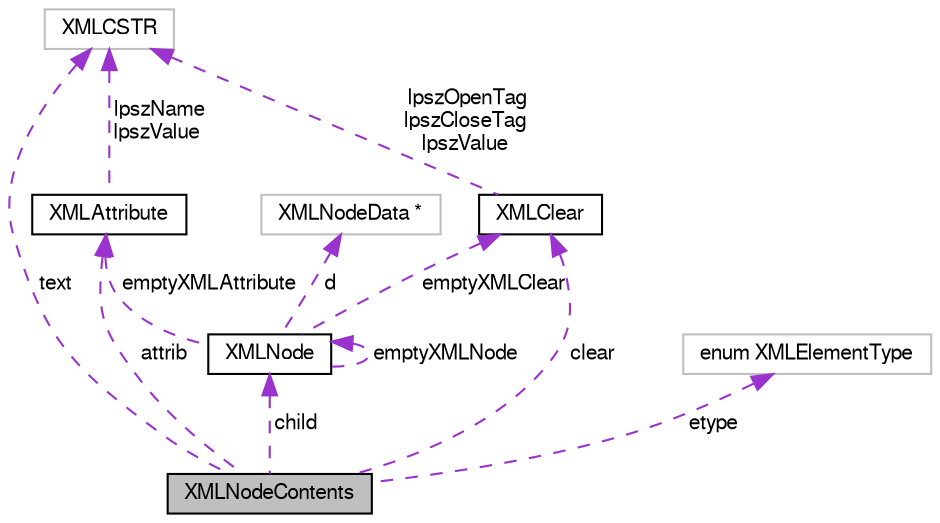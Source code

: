digraph "XMLNodeContents"
{
  bgcolor="transparent";
  edge [fontname="FreeSans",fontsize="10",labelfontname="FreeSans",labelfontsize="10"];
  node [fontname="FreeSans",fontsize="10",shape=record];
  Node1 [label="XMLNodeContents",height=0.2,width=0.4,color="black", fillcolor="grey75", style="filled", fontcolor="black"];
  Node2 -> Node1 [dir="back",color="darkorchid3",fontsize="10",style="dashed",label=" text" ,fontname="FreeSans"];
  Node2 [label="XMLCSTR",height=0.2,width=0.4,color="grey75"];
  Node3 -> Node1 [dir="back",color="darkorchid3",fontsize="10",style="dashed",label=" child" ,fontname="FreeSans"];
  Node3 [label="XMLNode",height=0.2,width=0.4,color="black",URL="$structXMLNode.html",tooltip="Main Class representing a XML node. "];
  Node3 -> Node3 [dir="back",color="darkorchid3",fontsize="10",style="dashed",label=" emptyXMLNode" ,fontname="FreeSans"];
  Node4 -> Node3 [dir="back",color="darkorchid3",fontsize="10",style="dashed",label=" emptyXMLAttribute" ,fontname="FreeSans"];
  Node4 [label="XMLAttribute",height=0.2,width=0.4,color="black",URL="$structXMLAttribute.html",tooltip="Structure for XML attribute. "];
  Node2 -> Node4 [dir="back",color="darkorchid3",fontsize="10",style="dashed",label=" lpszName\nlpszValue" ,fontname="FreeSans"];
  Node5 -> Node3 [dir="back",color="darkorchid3",fontsize="10",style="dashed",label=" emptyXMLClear" ,fontname="FreeSans"];
  Node5 [label="XMLClear",height=0.2,width=0.4,color="black",URL="$structXMLClear.html",tooltip="Structure for XML clear (unformatted) node (usually comments) "];
  Node2 -> Node5 [dir="back",color="darkorchid3",fontsize="10",style="dashed",label=" lpszOpenTag\nlpszCloseTag\nlpszValue" ,fontname="FreeSans"];
  Node6 -> Node3 [dir="back",color="darkorchid3",fontsize="10",style="dashed",label=" d" ,fontname="FreeSans"];
  Node6 [label="XMLNodeData *",height=0.2,width=0.4,color="grey75"];
  Node5 -> Node1 [dir="back",color="darkorchid3",fontsize="10",style="dashed",label=" clear" ,fontname="FreeSans"];
  Node4 -> Node1 [dir="back",color="darkorchid3",fontsize="10",style="dashed",label=" attrib" ,fontname="FreeSans"];
  Node7 -> Node1 [dir="back",color="darkorchid3",fontsize="10",style="dashed",label=" etype" ,fontname="FreeSans"];
  Node7 [label="enum XMLElementType",height=0.2,width=0.4,color="grey75"];
}
